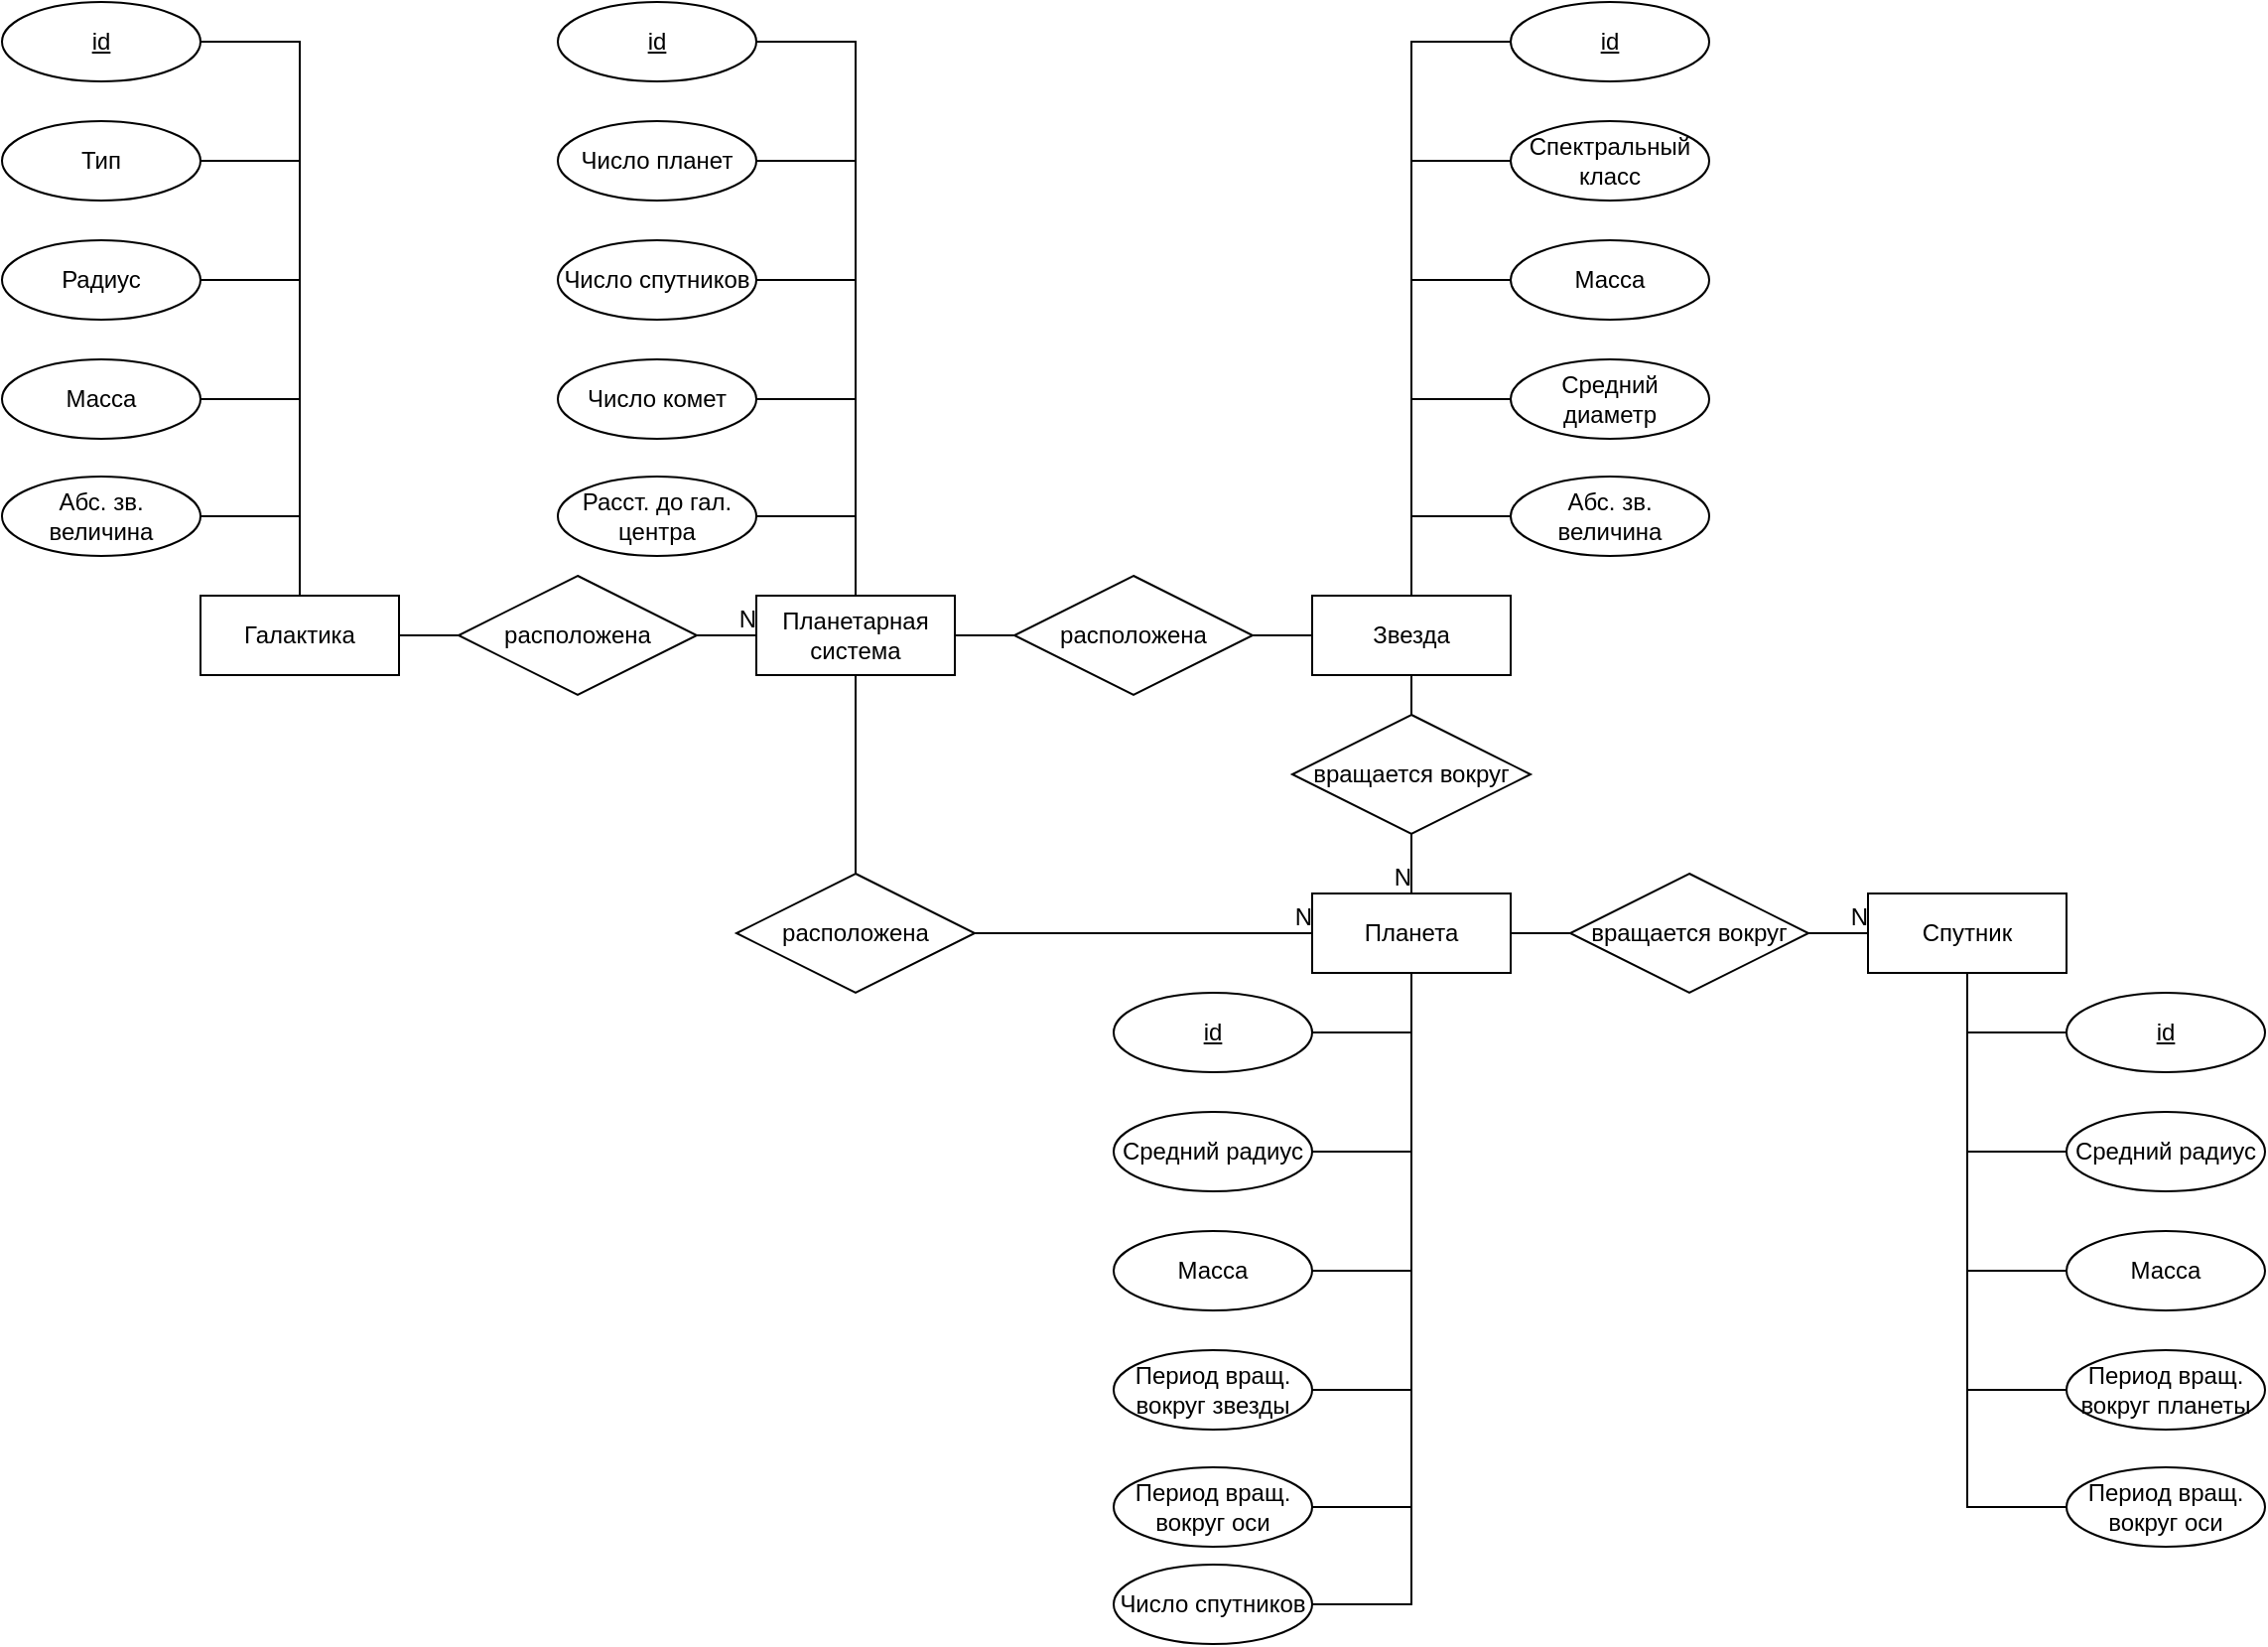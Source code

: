 <mxfile version="20.3.1"><diagram id="agWtS23heptpRP109B36" name="Page-1"><mxGraphModel dx="1896" dy="975" grid="1" gridSize="10" guides="1" tooltips="1" connect="1" arrows="1" fold="1" page="1" pageScale="1" pageWidth="1169" pageHeight="827" math="0" shadow="0"><root><mxCell id="0"/><mxCell id="1" parent="0"/><mxCell id="5H0ZWTkI6ilYMuoTcyt8-97" style="edgeStyle=orthogonalEdgeStyle;rounded=0;orthogonalLoop=1;jettySize=auto;html=1;exitX=0.5;exitY=0;exitDx=0;exitDy=0;entryX=1;entryY=0.5;entryDx=0;entryDy=0;endArrow=none;endFill=0;" edge="1" parent="1" source="5H0ZWTkI6ilYMuoTcyt8-28" target="5H0ZWTkI6ilYMuoTcyt8-56"><mxGeometry relative="1" as="geometry"/></mxCell><mxCell id="5H0ZWTkI6ilYMuoTcyt8-28" value="Галактика" style="whiteSpace=wrap;html=1;align=center;" vertex="1" parent="1"><mxGeometry x="100" y="299" width="100" height="40" as="geometry"/></mxCell><mxCell id="5H0ZWTkI6ilYMuoTcyt8-45" style="edgeStyle=orthogonalEdgeStyle;rounded=0;orthogonalLoop=1;jettySize=auto;html=1;exitX=1;exitY=0.5;exitDx=0;exitDy=0;entryX=0;entryY=0.5;entryDx=0;entryDy=0;endArrow=none;endFill=0;" edge="1" parent="1" source="5H0ZWTkI6ilYMuoTcyt8-29" target="5H0ZWTkI6ilYMuoTcyt8-35"><mxGeometry relative="1" as="geometry"/></mxCell><mxCell id="5H0ZWTkI6ilYMuoTcyt8-67" style="edgeStyle=orthogonalEdgeStyle;rounded=0;orthogonalLoop=1;jettySize=auto;html=1;exitX=0.5;exitY=1;exitDx=0;exitDy=0;entryX=0.5;entryY=0;entryDx=0;entryDy=0;endArrow=none;endFill=0;" edge="1" parent="1" source="5H0ZWTkI6ilYMuoTcyt8-29" target="5H0ZWTkI6ilYMuoTcyt8-62"><mxGeometry relative="1" as="geometry"/></mxCell><mxCell id="5H0ZWTkI6ilYMuoTcyt8-29" value="Планетарная система" style="whiteSpace=wrap;html=1;align=center;" vertex="1" parent="1"><mxGeometry x="380" y="299" width="100" height="40" as="geometry"/></mxCell><mxCell id="5H0ZWTkI6ilYMuoTcyt8-46" style="edgeStyle=orthogonalEdgeStyle;rounded=0;orthogonalLoop=1;jettySize=auto;html=1;exitX=0.5;exitY=1;exitDx=0;exitDy=0;entryX=0.5;entryY=0;entryDx=0;entryDy=0;endArrow=none;endFill=0;" edge="1" parent="1" source="5H0ZWTkI6ilYMuoTcyt8-31" target="5H0ZWTkI6ilYMuoTcyt8-34"><mxGeometry relative="1" as="geometry"/></mxCell><mxCell id="5H0ZWTkI6ilYMuoTcyt8-31" value="Звезда" style="whiteSpace=wrap;html=1;align=center;" vertex="1" parent="1"><mxGeometry x="660" y="299" width="100" height="40" as="geometry"/></mxCell><mxCell id="5H0ZWTkI6ilYMuoTcyt8-33" value="расположена" style="shape=rhombus;perimeter=rhombusPerimeter;whiteSpace=wrap;html=1;align=center;" vertex="1" parent="1"><mxGeometry x="230" y="289" width="120" height="60" as="geometry"/></mxCell><mxCell id="5H0ZWTkI6ilYMuoTcyt8-34" value="вращается вокруг" style="shape=rhombus;perimeter=rhombusPerimeter;whiteSpace=wrap;html=1;align=center;" vertex="1" parent="1"><mxGeometry x="650" y="359" width="120" height="60" as="geometry"/></mxCell><mxCell id="5H0ZWTkI6ilYMuoTcyt8-35" value="расположена" style="shape=rhombus;perimeter=rhombusPerimeter;whiteSpace=wrap;html=1;align=center;" vertex="1" parent="1"><mxGeometry x="510" y="289" width="120" height="60" as="geometry"/></mxCell><mxCell id="5H0ZWTkI6ilYMuoTcyt8-49" style="edgeStyle=orthogonalEdgeStyle;rounded=0;orthogonalLoop=1;jettySize=auto;html=1;exitX=1;exitY=0.5;exitDx=0;exitDy=0;entryX=0;entryY=0.5;entryDx=0;entryDy=0;endArrow=none;endFill=0;" edge="1" parent="1" source="5H0ZWTkI6ilYMuoTcyt8-36" target="5H0ZWTkI6ilYMuoTcyt8-38"><mxGeometry relative="1" as="geometry"/></mxCell><mxCell id="5H0ZWTkI6ilYMuoTcyt8-112" style="edgeStyle=orthogonalEdgeStyle;rounded=0;orthogonalLoop=1;jettySize=auto;html=1;exitX=0.5;exitY=1;exitDx=0;exitDy=0;entryX=1;entryY=0.5;entryDx=0;entryDy=0;endArrow=none;endFill=0;" edge="1" parent="1" source="5H0ZWTkI6ilYMuoTcyt8-36" target="5H0ZWTkI6ilYMuoTcyt8-73"><mxGeometry relative="1" as="geometry"/></mxCell><mxCell id="5H0ZWTkI6ilYMuoTcyt8-36" value="Планета" style="whiteSpace=wrap;html=1;align=center;" vertex="1" parent="1"><mxGeometry x="660" y="449" width="100" height="40" as="geometry"/></mxCell><mxCell id="5H0ZWTkI6ilYMuoTcyt8-117" style="edgeStyle=orthogonalEdgeStyle;rounded=0;orthogonalLoop=1;jettySize=auto;html=1;exitX=0.5;exitY=1;exitDx=0;exitDy=0;entryX=0;entryY=0.5;entryDx=0;entryDy=0;endArrow=none;endFill=0;" edge="1" parent="1" source="5H0ZWTkI6ilYMuoTcyt8-37" target="5H0ZWTkI6ilYMuoTcyt8-78"><mxGeometry relative="1" as="geometry"/></mxCell><mxCell id="5H0ZWTkI6ilYMuoTcyt8-37" value="Спутник" style="whiteSpace=wrap;html=1;align=center;" vertex="1" parent="1"><mxGeometry x="940" y="449" width="100" height="40" as="geometry"/></mxCell><mxCell id="5H0ZWTkI6ilYMuoTcyt8-38" value="вращается вокруг" style="shape=rhombus;perimeter=rhombusPerimeter;whiteSpace=wrap;html=1;align=center;" vertex="1" parent="1"><mxGeometry x="790" y="439" width="120" height="60" as="geometry"/></mxCell><mxCell id="5H0ZWTkI6ilYMuoTcyt8-40" value="" style="endArrow=none;html=1;rounded=0;exitX=1;exitY=0.5;exitDx=0;exitDy=0;entryX=0;entryY=0.5;entryDx=0;entryDy=0;" edge="1" parent="1" source="5H0ZWTkI6ilYMuoTcyt8-28" target="5H0ZWTkI6ilYMuoTcyt8-33"><mxGeometry relative="1" as="geometry"><mxPoint x="580" y="449" as="sourcePoint"/><mxPoint x="740" y="449" as="targetPoint"/></mxGeometry></mxCell><mxCell id="5H0ZWTkI6ilYMuoTcyt8-41" value="" style="endArrow=none;html=1;rounded=0;exitX=1;exitY=0.5;exitDx=0;exitDy=0;entryX=0;entryY=0.5;entryDx=0;entryDy=0;" edge="1" parent="1" source="5H0ZWTkI6ilYMuoTcyt8-33" target="5H0ZWTkI6ilYMuoTcyt8-29"><mxGeometry relative="1" as="geometry"><mxPoint x="580" y="449" as="sourcePoint"/><mxPoint x="450" y="229" as="targetPoint"/></mxGeometry></mxCell><mxCell id="5H0ZWTkI6ilYMuoTcyt8-42" value="N" style="resizable=0;html=1;align=right;verticalAlign=bottom;" connectable="0" vertex="1" parent="5H0ZWTkI6ilYMuoTcyt8-41"><mxGeometry x="1" relative="1" as="geometry"/></mxCell><mxCell id="5H0ZWTkI6ilYMuoTcyt8-43" value="" style="endArrow=none;html=1;rounded=0;exitX=1;exitY=0.5;exitDx=0;exitDy=0;entryX=0;entryY=0.5;entryDx=0;entryDy=0;" edge="1" parent="1" source="5H0ZWTkI6ilYMuoTcyt8-35" target="5H0ZWTkI6ilYMuoTcyt8-31"><mxGeometry relative="1" as="geometry"><mxPoint x="570" y="399" as="sourcePoint"/><mxPoint x="750" y="239" as="targetPoint"/></mxGeometry></mxCell><mxCell id="5H0ZWTkI6ilYMuoTcyt8-47" value="" style="endArrow=none;html=1;rounded=0;entryX=0.5;entryY=0;entryDx=0;entryDy=0;exitX=0.5;exitY=1;exitDx=0;exitDy=0;" edge="1" parent="1" source="5H0ZWTkI6ilYMuoTcyt8-34" target="5H0ZWTkI6ilYMuoTcyt8-36"><mxGeometry relative="1" as="geometry"><mxPoint x="580" y="449" as="sourcePoint"/><mxPoint x="740" y="449" as="targetPoint"/></mxGeometry></mxCell><mxCell id="5H0ZWTkI6ilYMuoTcyt8-48" value="N" style="resizable=0;html=1;align=right;verticalAlign=bottom;" connectable="0" vertex="1" parent="5H0ZWTkI6ilYMuoTcyt8-47"><mxGeometry x="1" relative="1" as="geometry"/></mxCell><mxCell id="5H0ZWTkI6ilYMuoTcyt8-50" value="" style="endArrow=none;html=1;rounded=0;entryX=0;entryY=0.5;entryDx=0;entryDy=0;exitX=1;exitY=0.5;exitDx=0;exitDy=0;" edge="1" parent="1" source="5H0ZWTkI6ilYMuoTcyt8-38" target="5H0ZWTkI6ilYMuoTcyt8-37"><mxGeometry relative="1" as="geometry"><mxPoint x="580" y="449" as="sourcePoint"/><mxPoint x="740" y="449" as="targetPoint"/></mxGeometry></mxCell><mxCell id="5H0ZWTkI6ilYMuoTcyt8-51" value="N" style="resizable=0;html=1;align=right;verticalAlign=bottom;" connectable="0" vertex="1" parent="5H0ZWTkI6ilYMuoTcyt8-50"><mxGeometry x="1" relative="1" as="geometry"/></mxCell><mxCell id="5H0ZWTkI6ilYMuoTcyt8-101" style="edgeStyle=orthogonalEdgeStyle;rounded=0;orthogonalLoop=1;jettySize=auto;html=1;exitX=1;exitY=0.5;exitDx=0;exitDy=0;entryX=0.5;entryY=0;entryDx=0;entryDy=0;endArrow=none;endFill=0;" edge="1" parent="1" source="5H0ZWTkI6ilYMuoTcyt8-52" target="5H0ZWTkI6ilYMuoTcyt8-28"><mxGeometry relative="1" as="geometry"/></mxCell><mxCell id="5H0ZWTkI6ilYMuoTcyt8-52" value="id" style="ellipse;whiteSpace=wrap;html=1;align=center;fontStyle=4;" vertex="1" parent="1"><mxGeometry width="100" height="40" as="geometry"/></mxCell><mxCell id="5H0ZWTkI6ilYMuoTcyt8-100" style="edgeStyle=orthogonalEdgeStyle;rounded=0;orthogonalLoop=1;jettySize=auto;html=1;exitX=1;exitY=0.5;exitDx=0;exitDy=0;endArrow=none;endFill=0;entryX=0.5;entryY=0;entryDx=0;entryDy=0;" edge="1" parent="1" source="5H0ZWTkI6ilYMuoTcyt8-53" target="5H0ZWTkI6ilYMuoTcyt8-28"><mxGeometry relative="1" as="geometry"><mxPoint x="175" y="210" as="targetPoint"/></mxGeometry></mxCell><mxCell id="5H0ZWTkI6ilYMuoTcyt8-53" value="Тип" style="ellipse;whiteSpace=wrap;html=1;align=center;" vertex="1" parent="1"><mxGeometry y="60" width="100" height="40" as="geometry"/></mxCell><mxCell id="5H0ZWTkI6ilYMuoTcyt8-98" style="edgeStyle=orthogonalEdgeStyle;rounded=0;orthogonalLoop=1;jettySize=auto;html=1;exitX=1;exitY=0.5;exitDx=0;exitDy=0;endArrow=none;endFill=0;entryX=0.5;entryY=0;entryDx=0;entryDy=0;" edge="1" parent="1" source="5H0ZWTkI6ilYMuoTcyt8-54" target="5H0ZWTkI6ilYMuoTcyt8-28"><mxGeometry relative="1" as="geometry"><mxPoint x="175" y="260" as="targetPoint"/></mxGeometry></mxCell><mxCell id="5H0ZWTkI6ilYMuoTcyt8-54" value="Масса" style="ellipse;whiteSpace=wrap;html=1;align=center;" vertex="1" parent="1"><mxGeometry y="180" width="100" height="40" as="geometry"/></mxCell><mxCell id="5H0ZWTkI6ilYMuoTcyt8-99" style="edgeStyle=orthogonalEdgeStyle;rounded=0;orthogonalLoop=1;jettySize=auto;html=1;exitX=1;exitY=0.5;exitDx=0;exitDy=0;entryX=0.5;entryY=0;entryDx=0;entryDy=0;endArrow=none;endFill=0;" edge="1" parent="1" source="5H0ZWTkI6ilYMuoTcyt8-55" target="5H0ZWTkI6ilYMuoTcyt8-28"><mxGeometry relative="1" as="geometry"/></mxCell><mxCell id="5H0ZWTkI6ilYMuoTcyt8-55" value="Радиус" style="ellipse;whiteSpace=wrap;html=1;align=center;" vertex="1" parent="1"><mxGeometry y="120" width="100" height="40" as="geometry"/></mxCell><mxCell id="5H0ZWTkI6ilYMuoTcyt8-56" value="Абс. зв. величина" style="ellipse;whiteSpace=wrap;html=1;align=center;" vertex="1" parent="1"><mxGeometry y="239" width="100" height="40" as="geometry"/></mxCell><mxCell id="5H0ZWTkI6ilYMuoTcyt8-106" style="edgeStyle=orthogonalEdgeStyle;rounded=0;orthogonalLoop=1;jettySize=auto;html=1;exitX=1;exitY=0.5;exitDx=0;exitDy=0;endArrow=none;endFill=0;entryX=0.5;entryY=0;entryDx=0;entryDy=0;" edge="1" parent="1" source="5H0ZWTkI6ilYMuoTcyt8-57" target="5H0ZWTkI6ilYMuoTcyt8-29"><mxGeometry relative="1" as="geometry"><mxPoint x="495" y="250" as="targetPoint"/></mxGeometry></mxCell><mxCell id="5H0ZWTkI6ilYMuoTcyt8-57" value="id" style="ellipse;whiteSpace=wrap;html=1;align=center;fontStyle=4;" vertex="1" parent="1"><mxGeometry x="280" width="100" height="40" as="geometry"/></mxCell><mxCell id="5H0ZWTkI6ilYMuoTcyt8-105" style="edgeStyle=orthogonalEdgeStyle;rounded=0;orthogonalLoop=1;jettySize=auto;html=1;exitX=1;exitY=0.5;exitDx=0;exitDy=0;endArrow=none;endFill=0;entryX=0.5;entryY=0;entryDx=0;entryDy=0;" edge="1" parent="1" source="5H0ZWTkI6ilYMuoTcyt8-58" target="5H0ZWTkI6ilYMuoTcyt8-29"><mxGeometry relative="1" as="geometry"><mxPoint x="445" y="190" as="targetPoint"/></mxGeometry></mxCell><mxCell id="5H0ZWTkI6ilYMuoTcyt8-58" value="Число планет" style="ellipse;whiteSpace=wrap;html=1;align=center;" vertex="1" parent="1"><mxGeometry x="280" y="60" width="100" height="40" as="geometry"/></mxCell><mxCell id="5H0ZWTkI6ilYMuoTcyt8-103" style="edgeStyle=orthogonalEdgeStyle;rounded=0;orthogonalLoop=1;jettySize=auto;html=1;exitX=1;exitY=0.5;exitDx=0;exitDy=0;entryX=0.5;entryY=0;entryDx=0;entryDy=0;endArrow=none;endFill=0;" edge="1" parent="1" source="5H0ZWTkI6ilYMuoTcyt8-59" target="5H0ZWTkI6ilYMuoTcyt8-29"><mxGeometry relative="1" as="geometry"/></mxCell><mxCell id="5H0ZWTkI6ilYMuoTcyt8-59" value="Число комет" style="ellipse;whiteSpace=wrap;html=1;align=center;" vertex="1" parent="1"><mxGeometry x="280" y="180" width="100" height="40" as="geometry"/></mxCell><mxCell id="5H0ZWTkI6ilYMuoTcyt8-104" style="edgeStyle=orthogonalEdgeStyle;rounded=0;orthogonalLoop=1;jettySize=auto;html=1;exitX=1;exitY=0.5;exitDx=0;exitDy=0;entryX=0.5;entryY=0;entryDx=0;entryDy=0;endArrow=none;endFill=0;" edge="1" parent="1" source="5H0ZWTkI6ilYMuoTcyt8-60" target="5H0ZWTkI6ilYMuoTcyt8-29"><mxGeometry relative="1" as="geometry"/></mxCell><mxCell id="5H0ZWTkI6ilYMuoTcyt8-60" value="Число спутников" style="ellipse;whiteSpace=wrap;html=1;align=center;" vertex="1" parent="1"><mxGeometry x="280" y="120" width="100" height="40" as="geometry"/></mxCell><mxCell id="5H0ZWTkI6ilYMuoTcyt8-102" style="edgeStyle=orthogonalEdgeStyle;rounded=0;orthogonalLoop=1;jettySize=auto;html=1;exitX=1;exitY=0.5;exitDx=0;exitDy=0;entryX=0.5;entryY=0;entryDx=0;entryDy=0;endArrow=none;endFill=0;" edge="1" parent="1" source="5H0ZWTkI6ilYMuoTcyt8-61" target="5H0ZWTkI6ilYMuoTcyt8-29"><mxGeometry relative="1" as="geometry"/></mxCell><mxCell id="5H0ZWTkI6ilYMuoTcyt8-61" value="Расст. до гал. центра" style="ellipse;whiteSpace=wrap;html=1;align=center;" vertex="1" parent="1"><mxGeometry x="280" y="239" width="100" height="40" as="geometry"/></mxCell><mxCell id="5H0ZWTkI6ilYMuoTcyt8-62" value="расположена" style="shape=rhombus;perimeter=rhombusPerimeter;whiteSpace=wrap;html=1;align=center;" vertex="1" parent="1"><mxGeometry x="370" y="439" width="120" height="60" as="geometry"/></mxCell><mxCell id="5H0ZWTkI6ilYMuoTcyt8-65" value="" style="endArrow=none;html=1;rounded=0;entryX=0;entryY=0.5;entryDx=0;entryDy=0;exitX=1;exitY=0.5;exitDx=0;exitDy=0;" edge="1" parent="1" source="5H0ZWTkI6ilYMuoTcyt8-62" target="5H0ZWTkI6ilYMuoTcyt8-36"><mxGeometry relative="1" as="geometry"><mxPoint x="605" y="280" as="sourcePoint"/><mxPoint x="765" y="280" as="targetPoint"/></mxGeometry></mxCell><mxCell id="5H0ZWTkI6ilYMuoTcyt8-66" value="N" style="resizable=0;html=1;align=right;verticalAlign=bottom;" connectable="0" vertex="1" parent="5H0ZWTkI6ilYMuoTcyt8-65"><mxGeometry x="1" relative="1" as="geometry"/></mxCell><mxCell id="5H0ZWTkI6ilYMuoTcyt8-107" style="edgeStyle=orthogonalEdgeStyle;rounded=0;orthogonalLoop=1;jettySize=auto;html=1;exitX=0;exitY=0.5;exitDx=0;exitDy=0;entryX=0.5;entryY=0;entryDx=0;entryDy=0;endArrow=none;endFill=0;" edge="1" parent="1" source="5H0ZWTkI6ilYMuoTcyt8-68" target="5H0ZWTkI6ilYMuoTcyt8-31"><mxGeometry relative="1" as="geometry"/></mxCell><mxCell id="5H0ZWTkI6ilYMuoTcyt8-68" value="id" style="ellipse;whiteSpace=wrap;html=1;align=center;fontStyle=4;" vertex="1" parent="1"><mxGeometry x="760" width="100" height="40" as="geometry"/></mxCell><mxCell id="5H0ZWTkI6ilYMuoTcyt8-108" style="edgeStyle=orthogonalEdgeStyle;rounded=0;orthogonalLoop=1;jettySize=auto;html=1;exitX=0;exitY=0.5;exitDx=0;exitDy=0;endArrow=none;endFill=0;entryX=0.5;entryY=0;entryDx=0;entryDy=0;" edge="1" parent="1" source="5H0ZWTkI6ilYMuoTcyt8-69" target="5H0ZWTkI6ilYMuoTcyt8-31"><mxGeometry relative="1" as="geometry"><mxPoint x="735" y="270" as="targetPoint"/></mxGeometry></mxCell><mxCell id="5H0ZWTkI6ilYMuoTcyt8-69" value="Спектральный класс" style="ellipse;whiteSpace=wrap;html=1;align=center;" vertex="1" parent="1"><mxGeometry x="760" y="60" width="100" height="40" as="geometry"/></mxCell><mxCell id="5H0ZWTkI6ilYMuoTcyt8-109" style="edgeStyle=orthogonalEdgeStyle;rounded=0;orthogonalLoop=1;jettySize=auto;html=1;exitX=0;exitY=0.5;exitDx=0;exitDy=0;entryX=0.5;entryY=0;entryDx=0;entryDy=0;endArrow=none;endFill=0;" edge="1" parent="1" source="5H0ZWTkI6ilYMuoTcyt8-70" target="5H0ZWTkI6ilYMuoTcyt8-31"><mxGeometry relative="1" as="geometry"/></mxCell><mxCell id="5H0ZWTkI6ilYMuoTcyt8-70" value="Масса" style="ellipse;whiteSpace=wrap;html=1;align=center;" vertex="1" parent="1"><mxGeometry x="760" y="120" width="100" height="40" as="geometry"/></mxCell><mxCell id="5H0ZWTkI6ilYMuoTcyt8-110" style="edgeStyle=orthogonalEdgeStyle;rounded=0;orthogonalLoop=1;jettySize=auto;html=1;exitX=0;exitY=0.5;exitDx=0;exitDy=0;entryX=0.5;entryY=0;entryDx=0;entryDy=0;endArrow=none;endFill=0;" edge="1" parent="1" source="5H0ZWTkI6ilYMuoTcyt8-71" target="5H0ZWTkI6ilYMuoTcyt8-31"><mxGeometry relative="1" as="geometry"/></mxCell><mxCell id="5H0ZWTkI6ilYMuoTcyt8-71" value="Средний диаметр" style="ellipse;whiteSpace=wrap;html=1;align=center;" vertex="1" parent="1"><mxGeometry x="760" y="180" width="100" height="40" as="geometry"/></mxCell><mxCell id="5H0ZWTkI6ilYMuoTcyt8-111" style="edgeStyle=orthogonalEdgeStyle;rounded=0;orthogonalLoop=1;jettySize=auto;html=1;exitX=0;exitY=0.5;exitDx=0;exitDy=0;entryX=0.5;entryY=0;entryDx=0;entryDy=0;endArrow=none;endFill=0;" edge="1" parent="1" source="5H0ZWTkI6ilYMuoTcyt8-72" target="5H0ZWTkI6ilYMuoTcyt8-31"><mxGeometry relative="1" as="geometry"/></mxCell><mxCell id="5H0ZWTkI6ilYMuoTcyt8-72" value="Абс. зв. величина" style="ellipse;whiteSpace=wrap;html=1;align=center;" vertex="1" parent="1"><mxGeometry x="760" y="239" width="100" height="40" as="geometry"/></mxCell><mxCell id="5H0ZWTkI6ilYMuoTcyt8-73" value="id" style="ellipse;whiteSpace=wrap;html=1;align=center;fontStyle=4;" vertex="1" parent="1"><mxGeometry x="560" y="499" width="100" height="40" as="geometry"/></mxCell><mxCell id="5H0ZWTkI6ilYMuoTcyt8-113" style="edgeStyle=orthogonalEdgeStyle;rounded=0;orthogonalLoop=1;jettySize=auto;html=1;exitX=1;exitY=0.5;exitDx=0;exitDy=0;entryX=0.5;entryY=1;entryDx=0;entryDy=0;endArrow=none;endFill=0;" edge="1" parent="1" source="5H0ZWTkI6ilYMuoTcyt8-74" target="5H0ZWTkI6ilYMuoTcyt8-36"><mxGeometry relative="1" as="geometry"/></mxCell><mxCell id="5H0ZWTkI6ilYMuoTcyt8-74" value="Средний радиус" style="ellipse;whiteSpace=wrap;html=1;align=center;" vertex="1" parent="1"><mxGeometry x="560" y="559" width="100" height="40" as="geometry"/></mxCell><mxCell id="5H0ZWTkI6ilYMuoTcyt8-114" style="edgeStyle=orthogonalEdgeStyle;rounded=0;orthogonalLoop=1;jettySize=auto;html=1;exitX=1;exitY=0.5;exitDx=0;exitDy=0;entryX=0.5;entryY=1;entryDx=0;entryDy=0;endArrow=none;endFill=0;" edge="1" parent="1" source="5H0ZWTkI6ilYMuoTcyt8-75" target="5H0ZWTkI6ilYMuoTcyt8-36"><mxGeometry relative="1" as="geometry"/></mxCell><mxCell id="5H0ZWTkI6ilYMuoTcyt8-75" value="Масса" style="ellipse;whiteSpace=wrap;html=1;align=center;" vertex="1" parent="1"><mxGeometry x="560" y="619" width="100" height="40" as="geometry"/></mxCell><mxCell id="5H0ZWTkI6ilYMuoTcyt8-115" style="edgeStyle=orthogonalEdgeStyle;rounded=0;orthogonalLoop=1;jettySize=auto;html=1;exitX=1;exitY=0.5;exitDx=0;exitDy=0;entryX=0.5;entryY=1;entryDx=0;entryDy=0;endArrow=none;endFill=0;" edge="1" parent="1" source="5H0ZWTkI6ilYMuoTcyt8-76" target="5H0ZWTkI6ilYMuoTcyt8-36"><mxGeometry relative="1" as="geometry"/></mxCell><mxCell id="5H0ZWTkI6ilYMuoTcyt8-76" value="Период вращ. вокруг звезды" style="ellipse;whiteSpace=wrap;html=1;align=center;" vertex="1" parent="1"><mxGeometry x="560" y="679" width="100" height="40" as="geometry"/></mxCell><mxCell id="5H0ZWTkI6ilYMuoTcyt8-116" style="edgeStyle=orthogonalEdgeStyle;rounded=0;orthogonalLoop=1;jettySize=auto;html=1;exitX=1;exitY=0.5;exitDx=0;exitDy=0;entryX=0.5;entryY=1;entryDx=0;entryDy=0;endArrow=none;endFill=0;" edge="1" parent="1" source="5H0ZWTkI6ilYMuoTcyt8-77" target="5H0ZWTkI6ilYMuoTcyt8-36"><mxGeometry relative="1" as="geometry"/></mxCell><mxCell id="5H0ZWTkI6ilYMuoTcyt8-77" value="Число спутников" style="ellipse;whiteSpace=wrap;html=1;align=center;" vertex="1" parent="1"><mxGeometry x="560" y="787" width="100" height="40" as="geometry"/></mxCell><mxCell id="5H0ZWTkI6ilYMuoTcyt8-78" value="id" style="ellipse;whiteSpace=wrap;html=1;align=center;fontStyle=4;" vertex="1" parent="1"><mxGeometry x="1040" y="499" width="100" height="40" as="geometry"/></mxCell><mxCell id="5H0ZWTkI6ilYMuoTcyt8-118" style="edgeStyle=orthogonalEdgeStyle;rounded=0;orthogonalLoop=1;jettySize=auto;html=1;exitX=0;exitY=0.5;exitDx=0;exitDy=0;entryX=0.5;entryY=1;entryDx=0;entryDy=0;endArrow=none;endFill=0;" edge="1" parent="1" source="5H0ZWTkI6ilYMuoTcyt8-79" target="5H0ZWTkI6ilYMuoTcyt8-37"><mxGeometry relative="1" as="geometry"/></mxCell><mxCell id="5H0ZWTkI6ilYMuoTcyt8-79" value="Средний радиус" style="ellipse;whiteSpace=wrap;html=1;align=center;" vertex="1" parent="1"><mxGeometry x="1040" y="559" width="100" height="40" as="geometry"/></mxCell><mxCell id="5H0ZWTkI6ilYMuoTcyt8-119" style="edgeStyle=orthogonalEdgeStyle;rounded=0;orthogonalLoop=1;jettySize=auto;html=1;exitX=0;exitY=0.5;exitDx=0;exitDy=0;entryX=0.5;entryY=1;entryDx=0;entryDy=0;endArrow=none;endFill=0;" edge="1" parent="1" source="5H0ZWTkI6ilYMuoTcyt8-80" target="5H0ZWTkI6ilYMuoTcyt8-37"><mxGeometry relative="1" as="geometry"/></mxCell><mxCell id="5H0ZWTkI6ilYMuoTcyt8-80" value="Масса" style="ellipse;whiteSpace=wrap;html=1;align=center;" vertex="1" parent="1"><mxGeometry x="1040" y="619" width="100" height="40" as="geometry"/></mxCell><mxCell id="5H0ZWTkI6ilYMuoTcyt8-120" style="edgeStyle=orthogonalEdgeStyle;rounded=0;orthogonalLoop=1;jettySize=auto;html=1;exitX=0;exitY=0.5;exitDx=0;exitDy=0;entryX=0.5;entryY=1;entryDx=0;entryDy=0;endArrow=none;endFill=0;" edge="1" parent="1" source="5H0ZWTkI6ilYMuoTcyt8-81" target="5H0ZWTkI6ilYMuoTcyt8-37"><mxGeometry relative="1" as="geometry"/></mxCell><mxCell id="5H0ZWTkI6ilYMuoTcyt8-81" value="Период вращ. вокруг планеты" style="ellipse;whiteSpace=wrap;html=1;align=center;" vertex="1" parent="1"><mxGeometry x="1040" y="679" width="100" height="40" as="geometry"/></mxCell><mxCell id="5H0ZWTkI6ilYMuoTcyt8-121" style="edgeStyle=orthogonalEdgeStyle;rounded=0;orthogonalLoop=1;jettySize=auto;html=1;exitX=0;exitY=0.5;exitDx=0;exitDy=0;entryX=0.5;entryY=1;entryDx=0;entryDy=0;endArrow=none;endFill=0;" edge="1" parent="1" source="5H0ZWTkI6ilYMuoTcyt8-82" target="5H0ZWTkI6ilYMuoTcyt8-37"><mxGeometry relative="1" as="geometry"/></mxCell><mxCell id="5H0ZWTkI6ilYMuoTcyt8-82" value="Период вращ. вокруг оси" style="ellipse;whiteSpace=wrap;html=1;align=center;" vertex="1" parent="1"><mxGeometry x="1040" y="738" width="100" height="40" as="geometry"/></mxCell><mxCell id="5H0ZWTkI6ilYMuoTcyt8-123" style="edgeStyle=orthogonalEdgeStyle;rounded=0;orthogonalLoop=1;jettySize=auto;html=1;exitX=1;exitY=0.5;exitDx=0;exitDy=0;entryX=0.5;entryY=1;entryDx=0;entryDy=0;endArrow=none;endFill=0;" edge="1" parent="1" source="5H0ZWTkI6ilYMuoTcyt8-122" target="5H0ZWTkI6ilYMuoTcyt8-36"><mxGeometry relative="1" as="geometry"/></mxCell><mxCell id="5H0ZWTkI6ilYMuoTcyt8-122" value="Период вращ. вокруг оси" style="ellipse;whiteSpace=wrap;html=1;align=center;" vertex="1" parent="1"><mxGeometry x="560" y="738" width="100" height="40" as="geometry"/></mxCell></root></mxGraphModel></diagram></mxfile>